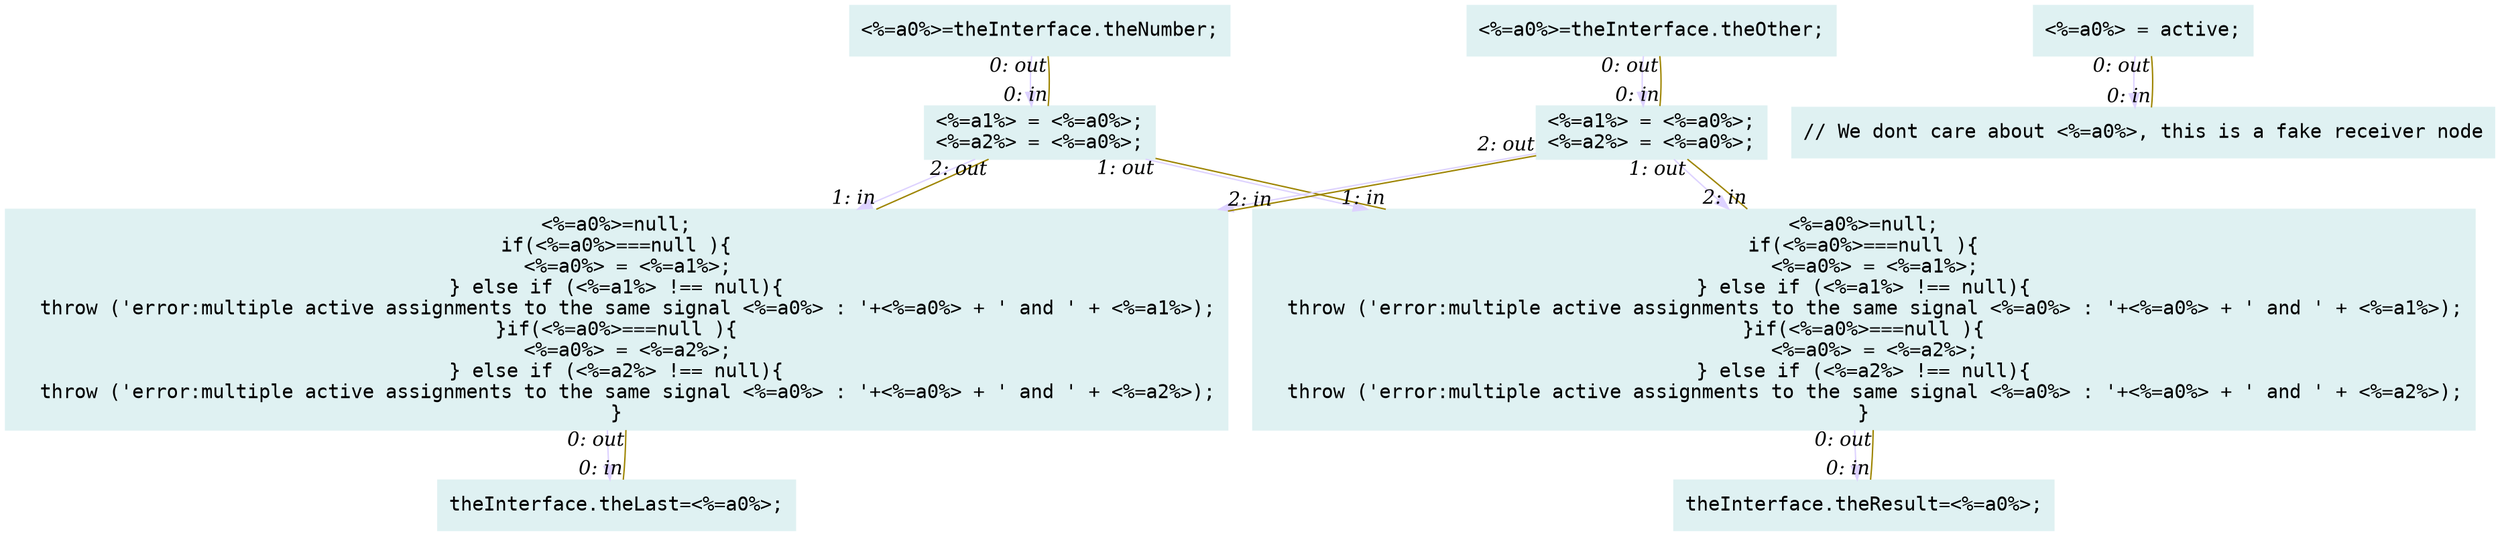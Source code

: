 digraph g{node_7021 [shape="box", style="filled", color="#dff1f2", fontname="Courier", label="<%=a0%>=theInterface.theNumber;
" ]
node_7023 [shape="box", style="filled", color="#dff1f2", fontname="Courier", label="<%=a0%>=theInterface.theOther;
" ]
node_7025 [shape="box", style="filled", color="#dff1f2", fontname="Courier", label="theInterface.theResult=<%=a0%>;
" ]
node_7027 [shape="box", style="filled", color="#dff1f2", fontname="Courier", label="theInterface.theLast=<%=a0%>;
" ]
node_7053 [shape="box", style="filled", color="#dff1f2", fontname="Courier", label="<%=a0%> = active;
" ]
node_7120 [shape="box", style="filled", color="#dff1f2", fontname="Courier", label="<%=a1%> = <%=a0%>;
<%=a2%> = <%=a0%>;
" ]
node_7124 [shape="box", style="filled", color="#dff1f2", fontname="Courier", label="<%=a0%>=null;
if(<%=a0%>===null ){
  <%=a0%> = <%=a1%>;
} else if (<%=a1%> !== null){
  throw ('error:multiple active assignments to the same signal <%=a0%> : '+<%=a0%> + ' and ' + <%=a1%>);
}if(<%=a0%>===null ){
  <%=a0%> = <%=a2%>;
} else if (<%=a2%> !== null){
  throw ('error:multiple active assignments to the same signal <%=a0%> : '+<%=a0%> + ' and ' + <%=a2%>);
}" ]
node_7128 [shape="box", style="filled", color="#dff1f2", fontname="Courier", label="<%=a1%> = <%=a0%>;
<%=a2%> = <%=a0%>;
" ]
node_7132 [shape="box", style="filled", color="#dff1f2", fontname="Courier", label="<%=a0%>=null;
if(<%=a0%>===null ){
  <%=a0%> = <%=a1%>;
} else if (<%=a1%> !== null){
  throw ('error:multiple active assignments to the same signal <%=a0%> : '+<%=a0%> + ' and ' + <%=a1%>);
}if(<%=a0%>===null ){
  <%=a0%> = <%=a2%>;
} else if (<%=a2%> !== null){
  throw ('error:multiple active assignments to the same signal <%=a0%> : '+<%=a0%> + ' and ' + <%=a2%>);
}" ]
node_7136 [shape="box", style="filled", color="#dff1f2", fontname="Courier", label="// We dont care about <%=a0%>, this is a fake receiver node
" ]
node_7124 -> node_7027 [dir=forward, arrowHead=normal, fontname="Times-Italic", arrowsize=1, color="#ddd2ff", label="",  headlabel="", taillabel="" ]
node_7132 -> node_7025 [dir=forward, arrowHead=normal, fontname="Times-Italic", arrowsize=1, color="#ddd2ff", label="",  headlabel="", taillabel="" ]
node_7120 -> node_7124 [dir=forward, arrowHead=normal, fontname="Times-Italic", arrowsize=1, color="#ddd2ff", label="",  headlabel="", taillabel="" ]
node_7120 -> node_7132 [dir=forward, arrowHead=normal, fontname="Times-Italic", arrowsize=1, color="#ddd2ff", label="",  headlabel="", taillabel="" ]
node_7021 -> node_7120 [dir=forward, arrowHead=normal, fontname="Times-Italic", arrowsize=1, color="#ddd2ff", label="",  headlabel="", taillabel="" ]
node_7128 -> node_7124 [dir=forward, arrowHead=normal, fontname="Times-Italic", arrowsize=1, color="#ddd2ff", label="",  headlabel="", taillabel="" ]
node_7128 -> node_7132 [dir=forward, arrowHead=normal, fontname="Times-Italic", arrowsize=1, color="#ddd2ff", label="",  headlabel="", taillabel="" ]
node_7023 -> node_7128 [dir=forward, arrowHead=normal, fontname="Times-Italic", arrowsize=1, color="#ddd2ff", label="",  headlabel="", taillabel="" ]
node_7053 -> node_7136 [dir=forward, arrowHead=normal, fontname="Times-Italic", arrowsize=1, color="#ddd2ff", label="",  headlabel="", taillabel="" ]
node_7021 -> node_7120 [dir=none, arrowHead=none, fontname="Times-Italic", arrowsize=1, color="#9d8400", label="",  headlabel="0: in", taillabel="0: out" ]
node_7124 -> node_7027 [dir=none, arrowHead=none, fontname="Times-Italic", arrowsize=1, color="#9d8400", label="",  headlabel="0: in", taillabel="0: out" ]
node_7120 -> node_7124 [dir=none, arrowHead=none, fontname="Times-Italic", arrowsize=1, color="#9d8400", label="",  headlabel="1: in", taillabel="2: out" ]
node_7023 -> node_7128 [dir=none, arrowHead=none, fontname="Times-Italic", arrowsize=1, color="#9d8400", label="",  headlabel="0: in", taillabel="0: out" ]
node_7128 -> node_7124 [dir=none, arrowHead=none, fontname="Times-Italic", arrowsize=1, color="#9d8400", label="",  headlabel="2: in", taillabel="2: out" ]
node_7132 -> node_7025 [dir=none, arrowHead=none, fontname="Times-Italic", arrowsize=1, color="#9d8400", label="",  headlabel="0: in", taillabel="0: out" ]
node_7120 -> node_7132 [dir=none, arrowHead=none, fontname="Times-Italic", arrowsize=1, color="#9d8400", label="",  headlabel="1: in", taillabel="1: out" ]
node_7128 -> node_7132 [dir=none, arrowHead=none, fontname="Times-Italic", arrowsize=1, color="#9d8400", label="",  headlabel="2: in", taillabel="1: out" ]
node_7053 -> node_7136 [dir=none, arrowHead=none, fontname="Times-Italic", arrowsize=1, color="#9d8400", label="",  headlabel="0: in", taillabel="0: out" ]
}